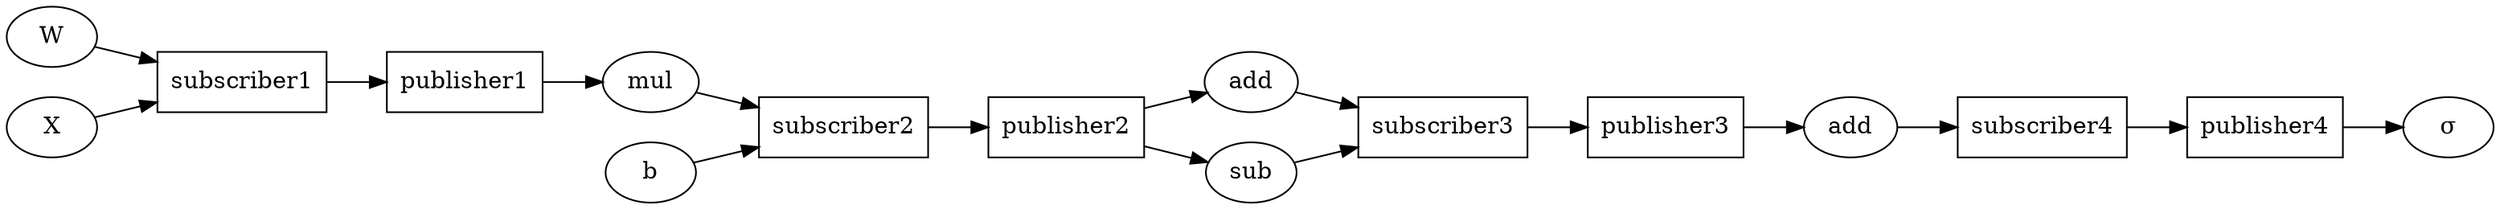 digraph G {
    rankdir=LR
    W -> subscriber1
    X -> subscriber1
    subscriber1 [shape=box]
    subscriber1 -> publisher1 
    publisher1 [shape=box]
    publisher1 -> mul
    mul -> subscriber2
    b -> subscriber2
    subscriber2 [shape=box]
    subscriber2 -> publisher2 
    publisher2 [shape=box]
    publisher2 -> add
    publisher2 -> sub
    add -> subscriber3
    sub -> subscriber3
    subscriber3 [shape=box]
    subscriber3 -> publisher3 
    publisher3 [shape=box]
    publisher3 -> add2
    add2 [label=add]
    add2 -> subscriber4
    subscriber4 [shape=box]
    publisher4 [shape=box]
    subscriber4 -> publisher4 
    publisher4 -> σ
}
